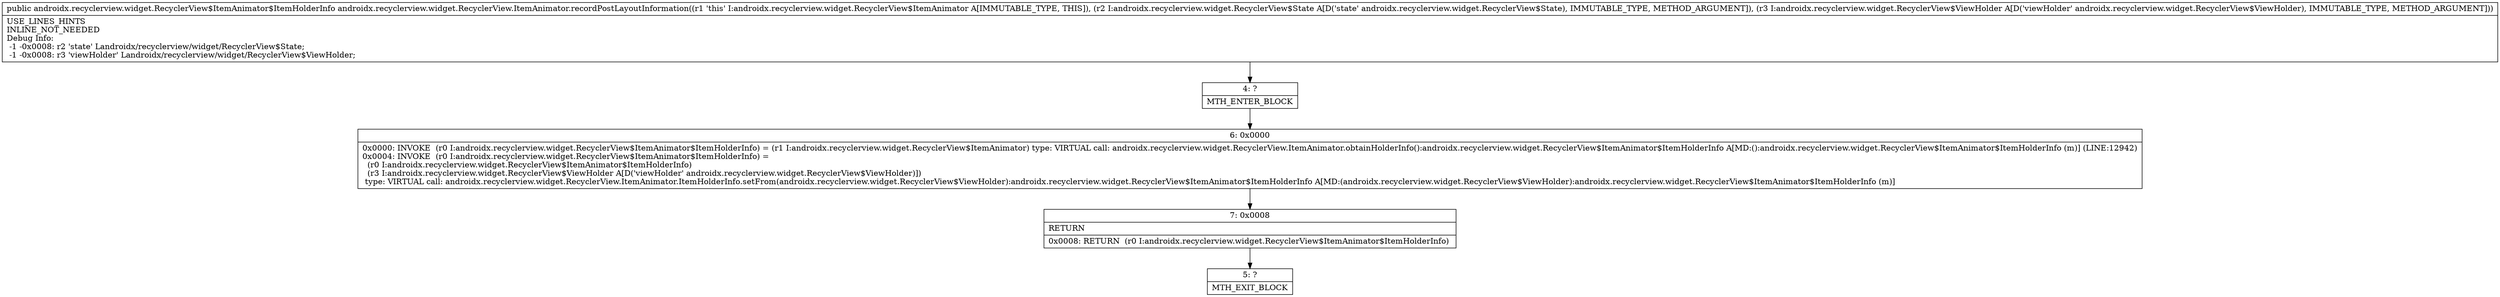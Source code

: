 digraph "CFG forandroidx.recyclerview.widget.RecyclerView.ItemAnimator.recordPostLayoutInformation(Landroidx\/recyclerview\/widget\/RecyclerView$State;Landroidx\/recyclerview\/widget\/RecyclerView$ViewHolder;)Landroidx\/recyclerview\/widget\/RecyclerView$ItemAnimator$ItemHolderInfo;" {
Node_4 [shape=record,label="{4\:\ ?|MTH_ENTER_BLOCK\l}"];
Node_6 [shape=record,label="{6\:\ 0x0000|0x0000: INVOKE  (r0 I:androidx.recyclerview.widget.RecyclerView$ItemAnimator$ItemHolderInfo) = (r1 I:androidx.recyclerview.widget.RecyclerView$ItemAnimator) type: VIRTUAL call: androidx.recyclerview.widget.RecyclerView.ItemAnimator.obtainHolderInfo():androidx.recyclerview.widget.RecyclerView$ItemAnimator$ItemHolderInfo A[MD:():androidx.recyclerview.widget.RecyclerView$ItemAnimator$ItemHolderInfo (m)] (LINE:12942)\l0x0004: INVOKE  (r0 I:androidx.recyclerview.widget.RecyclerView$ItemAnimator$ItemHolderInfo) = \l  (r0 I:androidx.recyclerview.widget.RecyclerView$ItemAnimator$ItemHolderInfo)\l  (r3 I:androidx.recyclerview.widget.RecyclerView$ViewHolder A[D('viewHolder' androidx.recyclerview.widget.RecyclerView$ViewHolder)])\l type: VIRTUAL call: androidx.recyclerview.widget.RecyclerView.ItemAnimator.ItemHolderInfo.setFrom(androidx.recyclerview.widget.RecyclerView$ViewHolder):androidx.recyclerview.widget.RecyclerView$ItemAnimator$ItemHolderInfo A[MD:(androidx.recyclerview.widget.RecyclerView$ViewHolder):androidx.recyclerview.widget.RecyclerView$ItemAnimator$ItemHolderInfo (m)]\l}"];
Node_7 [shape=record,label="{7\:\ 0x0008|RETURN\l|0x0008: RETURN  (r0 I:androidx.recyclerview.widget.RecyclerView$ItemAnimator$ItemHolderInfo) \l}"];
Node_5 [shape=record,label="{5\:\ ?|MTH_EXIT_BLOCK\l}"];
MethodNode[shape=record,label="{public androidx.recyclerview.widget.RecyclerView$ItemAnimator$ItemHolderInfo androidx.recyclerview.widget.RecyclerView.ItemAnimator.recordPostLayoutInformation((r1 'this' I:androidx.recyclerview.widget.RecyclerView$ItemAnimator A[IMMUTABLE_TYPE, THIS]), (r2 I:androidx.recyclerview.widget.RecyclerView$State A[D('state' androidx.recyclerview.widget.RecyclerView$State), IMMUTABLE_TYPE, METHOD_ARGUMENT]), (r3 I:androidx.recyclerview.widget.RecyclerView$ViewHolder A[D('viewHolder' androidx.recyclerview.widget.RecyclerView$ViewHolder), IMMUTABLE_TYPE, METHOD_ARGUMENT]))  | USE_LINES_HINTS\lINLINE_NOT_NEEDED\lDebug Info:\l  \-1 \-0x0008: r2 'state' Landroidx\/recyclerview\/widget\/RecyclerView$State;\l  \-1 \-0x0008: r3 'viewHolder' Landroidx\/recyclerview\/widget\/RecyclerView$ViewHolder;\l}"];
MethodNode -> Node_4;Node_4 -> Node_6;
Node_6 -> Node_7;
Node_7 -> Node_5;
}

